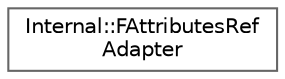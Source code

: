 digraph "Graphical Class Hierarchy"
{
 // INTERACTIVE_SVG=YES
 // LATEX_PDF_SIZE
  bgcolor="transparent";
  edge [fontname=Helvetica,fontsize=10,labelfontname=Helvetica,labelfontsize=10];
  node [fontname=Helvetica,fontsize=10,shape=box,height=0.2,width=0.4];
  rankdir="LR";
  Node0 [id="Node000000",label="Internal::FAttributesRef\lAdapter",height=0.2,width=0.4,color="grey40", fillcolor="white", style="filled",URL="$d4/d4f/structInternal_1_1FAttributesRefAdapter.html",tooltip=" "];
}

